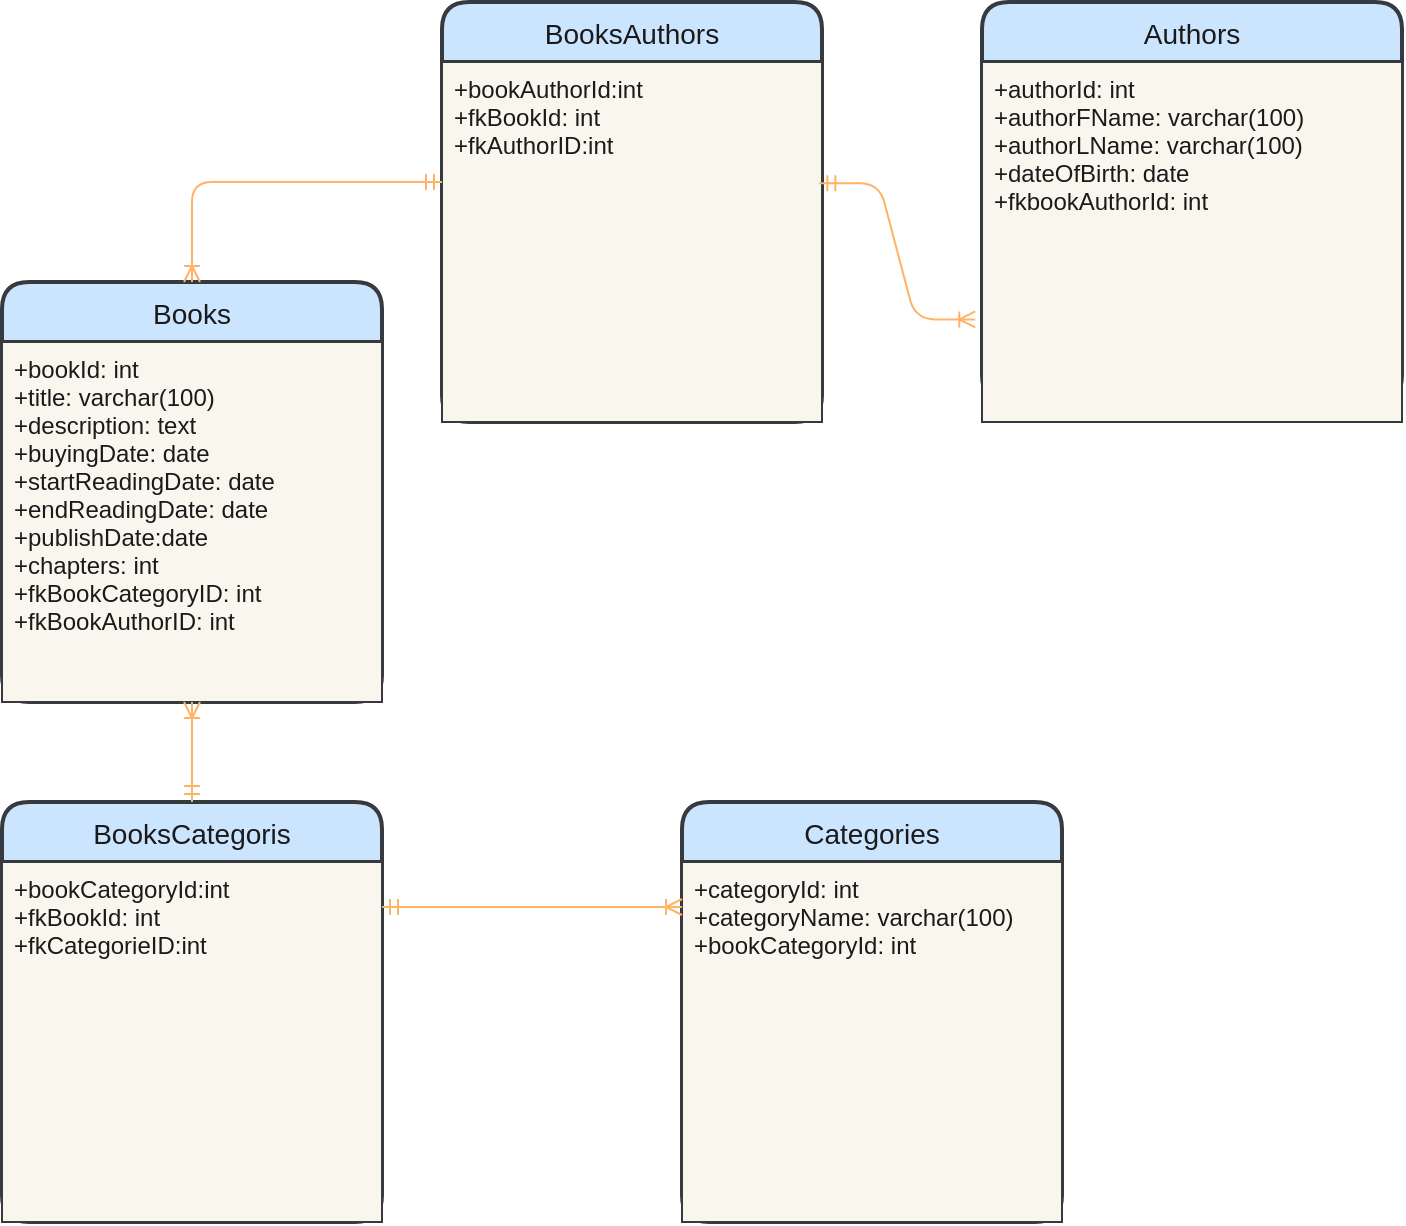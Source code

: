 <mxfile>
    <diagram id="AdfXOnqm-1cSPFKn8X6Z" name="Page-1">
        <mxGraphModel dx="658" dy="1698" grid="1" gridSize="10" guides="1" tooltips="1" connect="1" arrows="1" fold="1" page="1" pageScale="1" pageWidth="827" pageHeight="1169" math="0" shadow="0">
            <root>
                <mxCell id="0"/>
                <mxCell id="1" parent="0"/>
                <mxCell id="39" value="Books" style="swimlane;childLayout=stackLayout;horizontal=1;startSize=30;horizontalStack=0;rounded=1;fontSize=14;fontStyle=0;strokeWidth=2;resizeParent=0;resizeLast=1;shadow=0;dashed=0;align=center;fillColor=#cce5ff;strokeColor=#36393d;fontColor=#1A1A1A;" parent="1" vertex="1">
                    <mxGeometry x="10" y="80" width="190" height="210" as="geometry">
                        <mxRectangle x="140" y="210" width="70" height="30" as="alternateBounds"/>
                    </mxGeometry>
                </mxCell>
                <mxCell id="40" value="+bookId: int&#10;+title: varchar(100)&#10;+description: text&#10;+buyingDate: date&#10;+startReadingDate: date&#10;+endReadingDate: date&#10;+publishDate:date&#10;+chapters: int&#10;+fkBookCategoryID: int&#10;+fkBookAuthorID: int&#10;&#10;" style="align=left;strokeColor=#36393d;fillColor=#f9f7ed;spacingLeft=4;fontSize=12;verticalAlign=top;resizable=0;rotatable=0;part=1;fontColor=#1A1A1A;" parent="39" vertex="1">
                    <mxGeometry y="30" width="190" height="180" as="geometry"/>
                </mxCell>
                <mxCell id="41" value="" style="align=left;strokeColor=#36393d;fillColor=#f9f7ed;spacingLeft=4;fontSize=12;verticalAlign=top;resizable=0;rotatable=0;part=1;fontColor=#1A1A1A;" parent="39" vertex="1">
                    <mxGeometry y="210" width="190" as="geometry"/>
                </mxCell>
                <mxCell id="42" value="Authors" style="swimlane;childLayout=stackLayout;horizontal=1;startSize=30;horizontalStack=0;rounded=1;fontSize=14;fontStyle=0;strokeWidth=2;resizeParent=0;resizeLast=1;shadow=0;dashed=0;align=center;fillColor=#cce5ff;strokeColor=#36393d;fontColor=#1A1A1A;" parent="1" vertex="1">
                    <mxGeometry x="500" y="-60" width="210" height="200" as="geometry">
                        <mxRectangle x="140" y="210" width="70" height="30" as="alternateBounds"/>
                    </mxGeometry>
                </mxCell>
                <mxCell id="43" value="+authorId: int&#10;+authorFName: varchar(100)&#10;+authorLName: varchar(100)&#10;+dateOfBirth: date&#10;+fkbookAuthorId: int" style="align=left;strokeColor=#36393d;fillColor=#f9f7ed;spacingLeft=4;fontSize=12;verticalAlign=top;resizable=0;rotatable=0;part=1;fontColor=#1A1A1A;" parent="42" vertex="1">
                    <mxGeometry y="30" width="210" height="180" as="geometry"/>
                </mxCell>
                <mxCell id="44" value="" style="align=left;strokeColor=#36393d;fillColor=#f9f7ed;spacingLeft=4;fontSize=12;verticalAlign=top;resizable=0;rotatable=0;part=1;fontColor=#1A1A1A;" parent="42" vertex="1">
                    <mxGeometry y="210" width="210" height="-10" as="geometry"/>
                </mxCell>
                <mxCell id="47" style="edgeStyle=orthogonalEdgeStyle;rounded=0;orthogonalLoop=1;jettySize=auto;html=1;exitX=0.5;exitY=1;exitDx=0;exitDy=0;fontColor=#1A1A1A;" parent="42" source="43" target="43" edge="1">
                    <mxGeometry relative="1" as="geometry"/>
                </mxCell>
                <mxCell id="48" value="Categories" style="swimlane;childLayout=stackLayout;horizontal=1;startSize=30;horizontalStack=0;rounded=1;fontSize=14;fontStyle=0;strokeWidth=2;resizeParent=0;resizeLast=1;shadow=0;dashed=0;align=center;fillColor=#cce5ff;strokeColor=#36393d;fontColor=#1A1A1A;" parent="1" vertex="1">
                    <mxGeometry x="350" y="340" width="190" height="210" as="geometry">
                        <mxRectangle x="140" y="210" width="70" height="30" as="alternateBounds"/>
                    </mxGeometry>
                </mxCell>
                <mxCell id="49" value="+categoryId: int&#10;+categoryName: varchar(100)&#10;+bookCategoryId: int&#10;" style="align=left;strokeColor=#36393d;fillColor=#f9f7ed;spacingLeft=4;fontSize=12;verticalAlign=top;resizable=0;rotatable=0;part=1;fontColor=#1A1A1A;" parent="48" vertex="1">
                    <mxGeometry y="30" width="190" height="180" as="geometry"/>
                </mxCell>
                <mxCell id="50" value="" style="align=left;strokeColor=#36393d;fillColor=#f9f7ed;spacingLeft=4;fontSize=12;verticalAlign=top;resizable=0;rotatable=0;part=1;fontColor=#1A1A1A;" parent="48" vertex="1">
                    <mxGeometry y="210" width="190" as="geometry"/>
                </mxCell>
                <mxCell id="68" value="BooksCategoris" style="swimlane;childLayout=stackLayout;horizontal=1;startSize=30;horizontalStack=0;rounded=1;fontSize=14;fontStyle=0;strokeWidth=2;resizeParent=0;resizeLast=1;shadow=0;dashed=0;align=center;fillColor=#cce5ff;strokeColor=#36393d;fontColor=#1A1A1A;" parent="1" vertex="1">
                    <mxGeometry x="10" y="340" width="190" height="210" as="geometry">
                        <mxRectangle x="140" y="210" width="70" height="30" as="alternateBounds"/>
                    </mxGeometry>
                </mxCell>
                <mxCell id="69" value="+bookCategoryId:int&#10;+fkBookId: int&#10;+fkCategorieID:int&#10;&#10;" style="align=left;strokeColor=#36393d;fillColor=#f9f7ed;spacingLeft=4;fontSize=12;verticalAlign=top;resizable=0;rotatable=0;part=1;fontColor=#1A1A1A;" parent="68" vertex="1">
                    <mxGeometry y="30" width="190" height="180" as="geometry"/>
                </mxCell>
                <mxCell id="70" value="" style="align=left;strokeColor=#36393d;fillColor=#f9f7ed;spacingLeft=4;fontSize=12;verticalAlign=top;resizable=0;rotatable=0;part=1;fontColor=#1A1A1A;" parent="68" vertex="1">
                    <mxGeometry y="210" width="190" as="geometry"/>
                </mxCell>
                <mxCell id="78" value="BooksAuthors" style="swimlane;childLayout=stackLayout;horizontal=1;startSize=30;horizontalStack=0;rounded=1;fontSize=14;fontStyle=0;strokeWidth=2;resizeParent=0;resizeLast=1;shadow=0;dashed=0;align=center;fillColor=#cce5ff;strokeColor=#36393d;fontColor=#1A1A1A;" parent="1" vertex="1">
                    <mxGeometry x="230" y="-60" width="190" height="210" as="geometry">
                        <mxRectangle x="140" y="210" width="70" height="30" as="alternateBounds"/>
                    </mxGeometry>
                </mxCell>
                <mxCell id="79" value="+bookAuthorId:int&#10;+fkBookId: int&#10;+fkAuthorID:int&#10;&#10;" style="align=left;strokeColor=#36393d;fillColor=#f9f7ed;spacingLeft=4;fontSize=12;verticalAlign=top;resizable=0;rotatable=0;part=1;fontColor=#1A1A1A;" parent="78" vertex="1">
                    <mxGeometry y="30" width="190" height="180" as="geometry"/>
                </mxCell>
                <mxCell id="80" value="" style="align=left;strokeColor=#36393d;fillColor=#f9f7ed;spacingLeft=4;fontSize=12;verticalAlign=top;resizable=0;rotatable=0;part=1;fontColor=#1A1A1A;" parent="78" vertex="1">
                    <mxGeometry y="210" width="190" as="geometry"/>
                </mxCell>
                <mxCell id="81" value="" style="fontSize=12;html=1;endArrow=ERoneToMany;startArrow=ERmandOne;fontColor=#1A1A1A;strokeColor=#FFB366;entryX=0;entryY=0;entryDx=0;entryDy=0;" parent="1" target="41" edge="1">
                    <mxGeometry width="100" height="100" relative="1" as="geometry">
                        <mxPoint x="105" y="340" as="sourcePoint"/>
                        <mxPoint x="170" y="290" as="targetPoint"/>
                    </mxGeometry>
                </mxCell>
                <mxCell id="82" value="" style="fontSize=12;html=1;endArrow=ERoneToMany;startArrow=ERmandOne;fontColor=#1A1A1A;strokeColor=#FFB366;exitX=1;exitY=0.25;exitDx=0;exitDy=0;entryX=0;entryY=0.25;entryDx=0;entryDy=0;" parent="1" source="68" target="48" edge="1">
                    <mxGeometry width="100" height="100" relative="1" as="geometry">
                        <mxPoint x="280" y="390" as="sourcePoint"/>
                        <mxPoint x="380" y="290" as="targetPoint"/>
                    </mxGeometry>
                </mxCell>
                <mxCell id="83" value="" style="fontSize=12;html=1;endArrow=ERoneToMany;startArrow=ERmandOne;fontColor=#1A1A1A;strokeColor=#FFB366;entryX=0.5;entryY=0;entryDx=0;entryDy=0;" parent="1" target="39" edge="1">
                    <mxGeometry width="100" height="100" relative="1" as="geometry">
                        <mxPoint x="230" y="30" as="sourcePoint"/>
                        <mxPoint x="380" y="250" as="targetPoint"/>
                        <Array as="points">
                            <mxPoint x="105" y="30"/>
                            <mxPoint x="105" y="60"/>
                        </Array>
                    </mxGeometry>
                </mxCell>
                <mxCell id="84" value="" style="edgeStyle=entityRelationEdgeStyle;fontSize=12;html=1;endArrow=ERoneToMany;startArrow=ERmandOne;fontColor=#1A1A1A;strokeColor=#FFB366;exitX=0.993;exitY=0.337;exitDx=0;exitDy=0;exitPerimeter=0;entryX=-0.016;entryY=0.715;entryDx=0;entryDy=0;entryPerimeter=0;" parent="1" source="79" target="43" edge="1">
                    <mxGeometry width="100" height="100" relative="1" as="geometry">
                        <mxPoint x="280" y="230" as="sourcePoint"/>
                        <mxPoint x="380" y="130" as="targetPoint"/>
                    </mxGeometry>
                </mxCell>
            </root>
        </mxGraphModel>
    </diagram>
</mxfile>